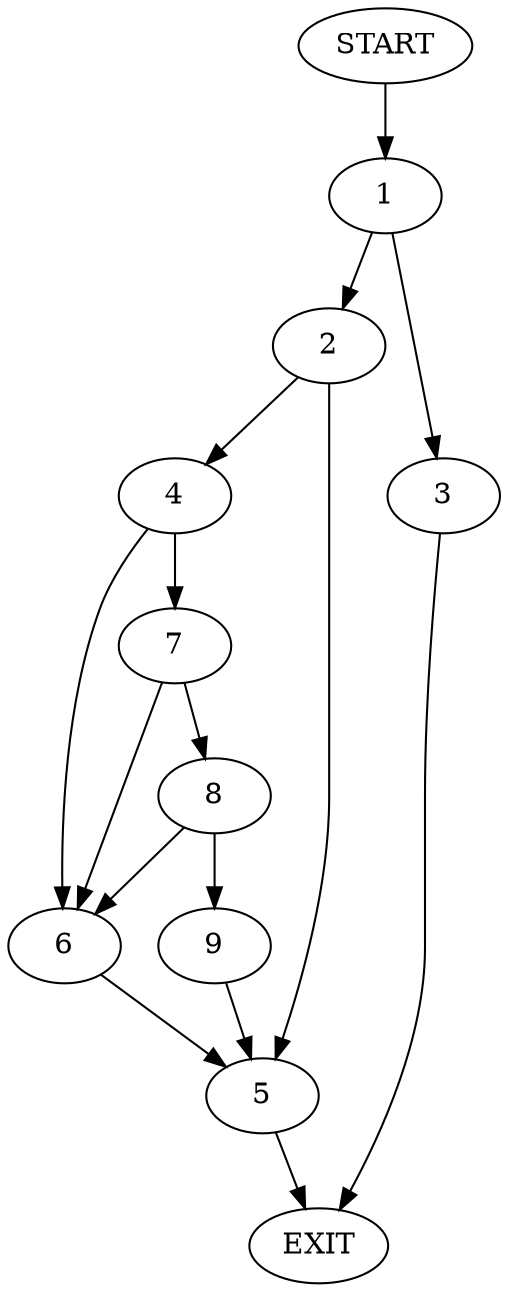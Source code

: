 digraph {
0 [label="START"]
10 [label="EXIT"]
0 -> 1
1 -> 2
1 -> 3
3 -> 10
2 -> 4
2 -> 5
4 -> 6
4 -> 7
5 -> 10
6 -> 5
7 -> 8
7 -> 6
8 -> 9
8 -> 6
9 -> 5
}

